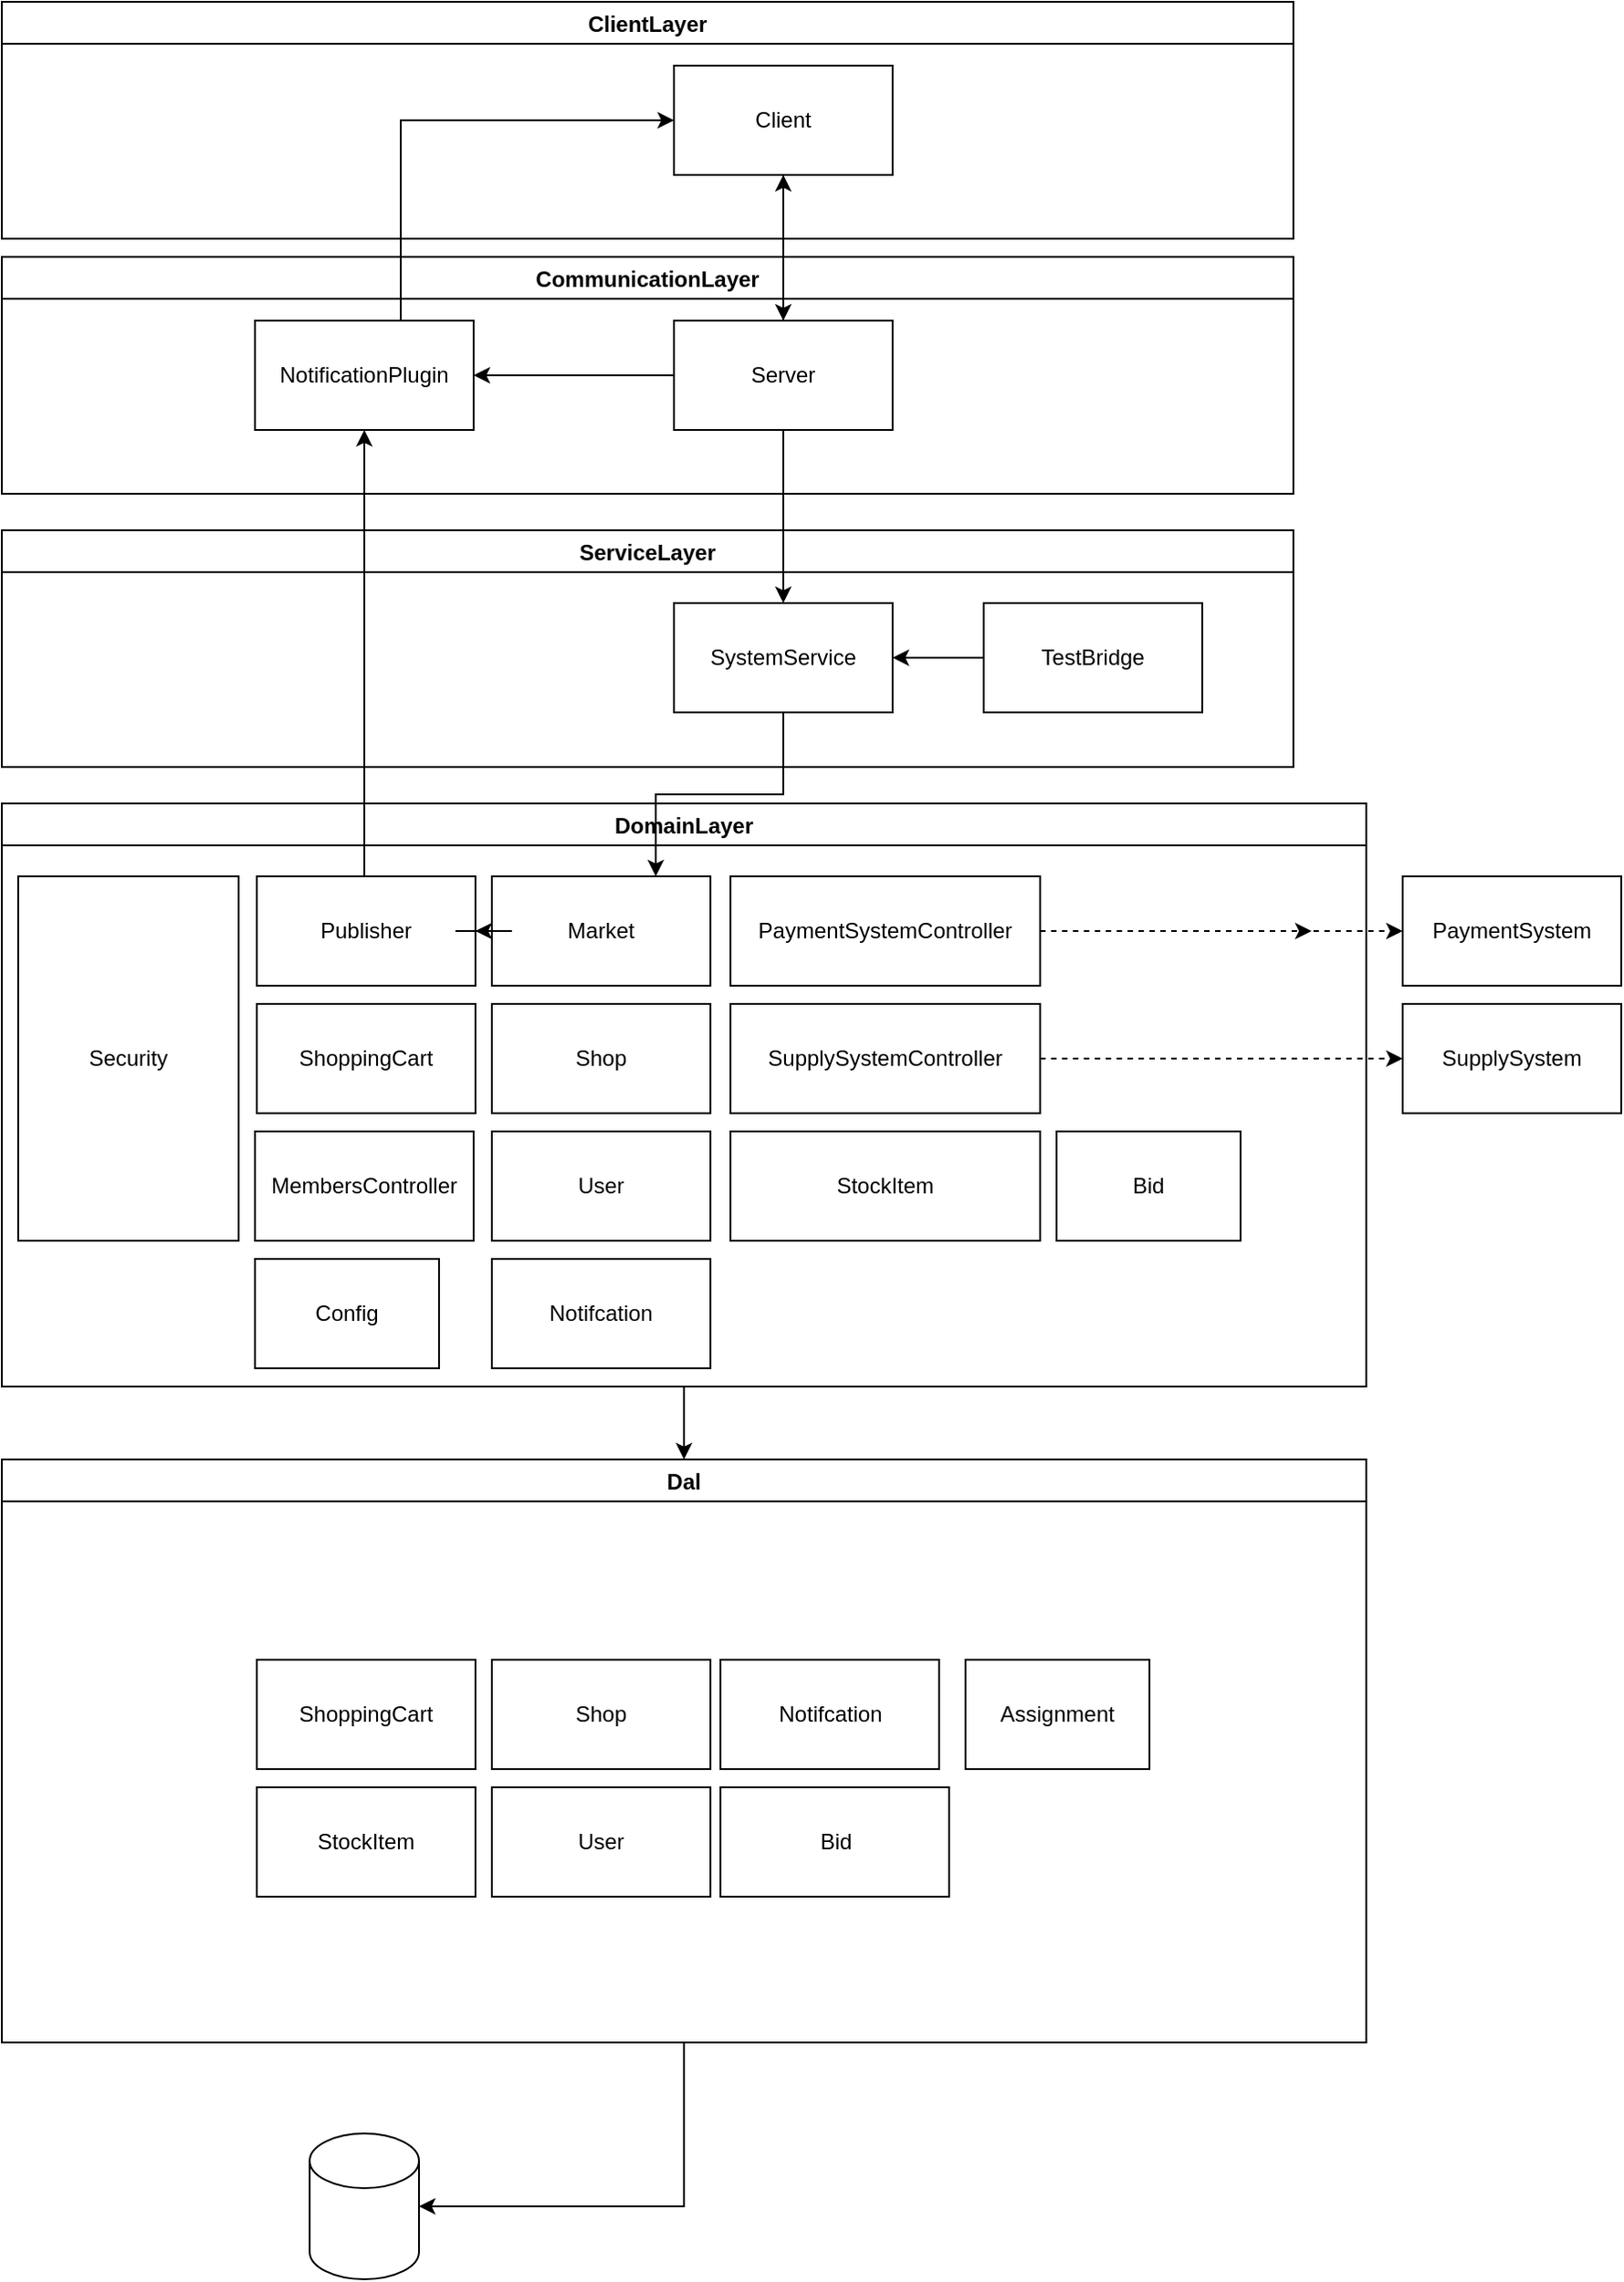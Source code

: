 <mxfile version="20.0.3" type="device"><diagram id="XcT7lN81mdoubmjaXzaU" name="Page-1"><mxGraphModel dx="1422" dy="825" grid="1" gridSize="10" guides="1" tooltips="1" connect="1" arrows="1" fold="1" page="1" pageScale="1" pageWidth="850" pageHeight="1100" math="0" shadow="0"><root><mxCell id="0"/><mxCell id="1" parent="0"/><mxCell id="7iDHC6POJdI7380oDwvH-117" value="PaymentSystem" style="rounded=0;whiteSpace=wrap;html=1;" parent="1" vertex="1"><mxGeometry x="780" y="1300" width="120" height="60" as="geometry"/></mxCell><mxCell id="7iDHC6POJdI7380oDwvH-118" value="SupplySystem&lt;br&gt;" style="rounded=0;whiteSpace=wrap;html=1;" parent="1" vertex="1"><mxGeometry x="780" y="1370" width="120" height="60" as="geometry"/></mxCell><mxCell id="KZetFtsUp_U41TLR4a4e-19" style="edgeStyle=orthogonalEdgeStyle;rounded=0;orthogonalLoop=1;jettySize=auto;html=1;" edge="1" parent="1" source="cg7PIX_uCl8g-45-mWHV-1" target="KZetFtsUp_U41TLR4a4e-3"><mxGeometry relative="1" as="geometry"/></mxCell><mxCell id="cg7PIX_uCl8g-45-mWHV-1" value="DomainLayer" style="swimlane;" parent="1" vertex="1"><mxGeometry x="11" y="1260" width="749" height="320" as="geometry"/></mxCell><mxCell id="7iDHC6POJdI7380oDwvH-85" value="Market" style="rounded=0;whiteSpace=wrap;html=1;" parent="cg7PIX_uCl8g-45-mWHV-1" vertex="1"><mxGeometry x="269" y="40" width="120" height="60" as="geometry"/></mxCell><mxCell id="7iDHC6POJdI7380oDwvH-160" value="ShoppingCart" style="rounded=0;whiteSpace=wrap;html=1;" parent="cg7PIX_uCl8g-45-mWHV-1" vertex="1"><mxGeometry x="140" y="110" width="120" height="60" as="geometry"/></mxCell><mxCell id="cg7PIX_uCl8g-45-mWHV-2" value="PaymentSystemController" style="rounded=0;whiteSpace=wrap;html=1;" parent="cg7PIX_uCl8g-45-mWHV-1" vertex="1"><mxGeometry x="400" y="40" width="170" height="60" as="geometry"/></mxCell><mxCell id="cg7PIX_uCl8g-45-mWHV-3" value="SupplySystemController" style="rounded=0;whiteSpace=wrap;html=1;" parent="cg7PIX_uCl8g-45-mWHV-1" vertex="1"><mxGeometry x="400" y="110" width="170" height="60" as="geometry"/></mxCell><mxCell id="7iDHC6POJdI7380oDwvH-101" value="StockItem" style="rounded=0;whiteSpace=wrap;html=1;" parent="cg7PIX_uCl8g-45-mWHV-1" vertex="1"><mxGeometry x="400" y="180" width="170" height="60" as="geometry"/></mxCell><mxCell id="7iDHC6POJdI7380oDwvH-96" value="Shop" style="rounded=0;whiteSpace=wrap;html=1;" parent="cg7PIX_uCl8g-45-mWHV-1" vertex="1"><mxGeometry x="269" y="110" width="120" height="60" as="geometry"/></mxCell><mxCell id="7iDHC6POJdI7380oDwvH-87" value="User" style="rounded=0;whiteSpace=wrap;html=1;" parent="cg7PIX_uCl8g-45-mWHV-1" vertex="1"><mxGeometry x="269" y="180" width="120" height="60" as="geometry"/></mxCell><mxCell id="7iDHC6POJdI7380oDwvH-197" value="MembersController" style="rounded=0;whiteSpace=wrap;html=1;" parent="cg7PIX_uCl8g-45-mWHV-1" vertex="1"><mxGeometry x="139" y="180" width="120" height="60" as="geometry"/></mxCell><mxCell id="noMl-Y1KrzKr6c-HcU-S-1" value="Security" style="rounded=0;whiteSpace=wrap;html=1;" parent="cg7PIX_uCl8g-45-mWHV-1" vertex="1"><mxGeometry x="9" y="40" width="121" height="200" as="geometry"/></mxCell><mxCell id="_8QWcooFbjHPbryjCEt1-3" value="&lt;div style=&quot;text-align: left;&quot;&gt;&lt;span style=&quot;background-color: initial;&quot;&gt;Publisher&lt;/span&gt;&lt;/div&gt;" style="rounded=0;whiteSpace=wrap;html=1;" parent="cg7PIX_uCl8g-45-mWHV-1" vertex="1"><mxGeometry x="140" y="40" width="120" height="60" as="geometry"/></mxCell><mxCell id="vCqwDK3YiMuTapqLATIc-4" style="edgeStyle=orthogonalEdgeStyle;rounded=0;orthogonalLoop=1;jettySize=auto;html=1;entryX=1;entryY=0.5;entryDx=0;entryDy=0;" parent="cg7PIX_uCl8g-45-mWHV-1" source="7iDHC6POJdI7380oDwvH-85" target="_8QWcooFbjHPbryjCEt1-3" edge="1"><mxGeometry relative="1" as="geometry"><mxPoint x="200" y="-315" as="targetPoint"/><Array as="points"/></mxGeometry></mxCell><mxCell id="KZetFtsUp_U41TLR4a4e-1" value="Bid" style="rounded=0;whiteSpace=wrap;html=1;" vertex="1" parent="cg7PIX_uCl8g-45-mWHV-1"><mxGeometry x="579" y="180" width="101" height="60" as="geometry"/></mxCell><mxCell id="KZetFtsUp_U41TLR4a4e-16" value="Notifcation" style="rounded=0;whiteSpace=wrap;html=1;" vertex="1" parent="cg7PIX_uCl8g-45-mWHV-1"><mxGeometry x="269" y="250" width="120" height="60" as="geometry"/></mxCell><mxCell id="cg7PIX_uCl8g-45-mWHV-5" style="edgeStyle=orthogonalEdgeStyle;rounded=0;orthogonalLoop=1;jettySize=auto;html=1;entryX=0;entryY=0.5;entryDx=0;entryDy=0;dashed=1;" parent="1" source="cg7PIX_uCl8g-45-mWHV-2" target="7iDHC6POJdI7380oDwvH-117" edge="1"><mxGeometry relative="1" as="geometry"/></mxCell><mxCell id="cg7PIX_uCl8g-45-mWHV-6" style="edgeStyle=orthogonalEdgeStyle;rounded=0;orthogonalLoop=1;jettySize=auto;html=1;dashed=1;" parent="1" source="cg7PIX_uCl8g-45-mWHV-3" target="7iDHC6POJdI7380oDwvH-118" edge="1"><mxGeometry relative="1" as="geometry"/></mxCell><mxCell id="4rClhF2mWITVHU427Ybw-1" value="ServiceLayer" style="swimlane;" parent="1" vertex="1"><mxGeometry x="11" y="1110" width="709" height="130" as="geometry"/></mxCell><mxCell id="vCqwDK3YiMuTapqLATIc-5" style="edgeStyle=orthogonalEdgeStyle;rounded=0;orthogonalLoop=1;jettySize=auto;html=1;" parent="4rClhF2mWITVHU427Ybw-1" source="noMl-Y1KrzKr6c-HcU-S-4" target="kuMdamNktChu16WEzU_n-12" edge="1"><mxGeometry relative="1" as="geometry"/></mxCell><mxCell id="noMl-Y1KrzKr6c-HcU-S-4" value="TestBridge" style="rounded=0;whiteSpace=wrap;html=1;" parent="4rClhF2mWITVHU427Ybw-1" vertex="1"><mxGeometry x="539" y="40" width="120" height="60" as="geometry"/></mxCell><mxCell id="kuMdamNktChu16WEzU_n-12" value="SystemService" style="rounded=0;whiteSpace=wrap;html=1;" parent="4rClhF2mWITVHU427Ybw-1" vertex="1"><mxGeometry x="369" y="40" width="120" height="60" as="geometry"/></mxCell><mxCell id="noMl-Y1KrzKr6c-HcU-S-6" value="PaymentSystemController" style="rounded=0;whiteSpace=wrap;html=1;" parent="1" vertex="1"><mxGeometry x="411" y="1300" width="170" height="60" as="geometry"/></mxCell><mxCell id="noMl-Y1KrzKr6c-HcU-S-7" style="edgeStyle=orthogonalEdgeStyle;rounded=0;orthogonalLoop=1;jettySize=auto;html=1;entryX=0;entryY=0.5;entryDx=0;entryDy=0;dashed=1;" parent="1" source="noMl-Y1KrzKr6c-HcU-S-6" edge="1"><mxGeometry relative="1" as="geometry"><mxPoint x="730" y="1330" as="targetPoint"/></mxGeometry></mxCell><mxCell id="kuMdamNktChu16WEzU_n-13" style="edgeStyle=orthogonalEdgeStyle;rounded=0;orthogonalLoop=1;jettySize=auto;html=1;entryX=0.75;entryY=0;entryDx=0;entryDy=0;" parent="1" source="kuMdamNktChu16WEzU_n-12" target="7iDHC6POJdI7380oDwvH-85" edge="1"><mxGeometry relative="1" as="geometry"/></mxCell><mxCell id="kuMdamNktChu16WEzU_n-18" value="ClientLayer" style="swimlane;startSize=23;" parent="1" vertex="1"><mxGeometry x="11" y="820" width="709" height="130" as="geometry"/></mxCell><mxCell id="kuMdamNktChu16WEzU_n-19" value="Client" style="rounded=0;whiteSpace=wrap;html=1;" parent="kuMdamNktChu16WEzU_n-18" vertex="1"><mxGeometry x="369" y="35" width="120" height="60" as="geometry"/></mxCell><mxCell id="_8QWcooFbjHPbryjCEt1-1" value="CommunicationLayer" style="swimlane;startSize=23;" parent="1" vertex="1"><mxGeometry x="11" y="960" width="709" height="130" as="geometry"/></mxCell><mxCell id="_8QWcooFbjHPbryjCEt1-2" value="Server" style="rounded=0;whiteSpace=wrap;html=1;" parent="_8QWcooFbjHPbryjCEt1-1" vertex="1"><mxGeometry x="369" y="35" width="120" height="60" as="geometry"/></mxCell><mxCell id="_8QWcooFbjHPbryjCEt1-8" value="&lt;span style=&quot;text-align: left&quot;&gt;NotificationPlugin&lt;/span&gt;" style="rounded=0;whiteSpace=wrap;html=1;" parent="_8QWcooFbjHPbryjCEt1-1" vertex="1"><mxGeometry x="139" y="35" width="120" height="60" as="geometry"/></mxCell><mxCell id="_8QWcooFbjHPbryjCEt1-13" style="edgeStyle=orthogonalEdgeStyle;rounded=0;orthogonalLoop=1;jettySize=auto;html=1;entryX=1;entryY=0.5;entryDx=0;entryDy=0;" parent="_8QWcooFbjHPbryjCEt1-1" source="_8QWcooFbjHPbryjCEt1-2" target="_8QWcooFbjHPbryjCEt1-8" edge="1"><mxGeometry relative="1" as="geometry"/></mxCell><mxCell id="_8QWcooFbjHPbryjCEt1-5" style="edgeStyle=orthogonalEdgeStyle;rounded=0;orthogonalLoop=1;jettySize=auto;html=1;entryX=0.5;entryY=0;entryDx=0;entryDy=0;" parent="1" source="kuMdamNktChu16WEzU_n-19" target="_8QWcooFbjHPbryjCEt1-2" edge="1"><mxGeometry relative="1" as="geometry"/></mxCell><mxCell id="_8QWcooFbjHPbryjCEt1-6" style="edgeStyle=orthogonalEdgeStyle;rounded=0;orthogonalLoop=1;jettySize=auto;html=1;entryX=0.5;entryY=1;entryDx=0;entryDy=0;" parent="1" source="_8QWcooFbjHPbryjCEt1-2" target="kuMdamNktChu16WEzU_n-19" edge="1"><mxGeometry relative="1" as="geometry"/></mxCell><mxCell id="_8QWcooFbjHPbryjCEt1-7" style="edgeStyle=orthogonalEdgeStyle;rounded=0;orthogonalLoop=1;jettySize=auto;html=1;entryX=0.5;entryY=0;entryDx=0;entryDy=0;" parent="1" source="_8QWcooFbjHPbryjCEt1-2" target="kuMdamNktChu16WEzU_n-12" edge="1"><mxGeometry relative="1" as="geometry"/></mxCell><mxCell id="_8QWcooFbjHPbryjCEt1-12" style="edgeStyle=orthogonalEdgeStyle;rounded=0;orthogonalLoop=1;jettySize=auto;html=1;entryX=0.5;entryY=1;entryDx=0;entryDy=0;" parent="1" source="_8QWcooFbjHPbryjCEt1-3" target="_8QWcooFbjHPbryjCEt1-8" edge="1"><mxGeometry relative="1" as="geometry"><Array as="points"><mxPoint x="210" y="1200"/><mxPoint x="210" y="1200"/></Array></mxGeometry></mxCell><mxCell id="KZetFtsUp_U41TLR4a4e-2" value="Config" style="rounded=0;whiteSpace=wrap;html=1;" vertex="1" parent="1"><mxGeometry x="150" y="1510" width="101" height="60" as="geometry"/></mxCell><mxCell id="KZetFtsUp_U41TLR4a4e-21" style="edgeStyle=orthogonalEdgeStyle;rounded=0;orthogonalLoop=1;jettySize=auto;html=1;" edge="1" parent="1" source="KZetFtsUp_U41TLR4a4e-3" target="KZetFtsUp_U41TLR4a4e-22"><mxGeometry relative="1" as="geometry"><mxPoint x="351" y="1970" as="targetPoint"/><Array as="points"><mxPoint x="386" y="2030"/></Array></mxGeometry></mxCell><mxCell id="KZetFtsUp_U41TLR4a4e-3" value="Dal" style="swimlane;" vertex="1" parent="1"><mxGeometry x="11" y="1620" width="749" height="320" as="geometry"/></mxCell><mxCell id="KZetFtsUp_U41TLR4a4e-5" value="ShoppingCart" style="rounded=0;whiteSpace=wrap;html=1;" vertex="1" parent="KZetFtsUp_U41TLR4a4e-3"><mxGeometry x="140" y="110" width="120" height="60" as="geometry"/></mxCell><mxCell id="KZetFtsUp_U41TLR4a4e-8" value="StockItem" style="rounded=0;whiteSpace=wrap;html=1;" vertex="1" parent="KZetFtsUp_U41TLR4a4e-3"><mxGeometry x="140" y="180" width="120" height="60" as="geometry"/></mxCell><mxCell id="KZetFtsUp_U41TLR4a4e-9" value="Shop" style="rounded=0;whiteSpace=wrap;html=1;" vertex="1" parent="KZetFtsUp_U41TLR4a4e-3"><mxGeometry x="269" y="110" width="120" height="60" as="geometry"/></mxCell><mxCell id="KZetFtsUp_U41TLR4a4e-10" value="User" style="rounded=0;whiteSpace=wrap;html=1;" vertex="1" parent="KZetFtsUp_U41TLR4a4e-3"><mxGeometry x="269" y="180" width="120" height="60" as="geometry"/></mxCell><mxCell id="KZetFtsUp_U41TLR4a4e-15" value="Bid" style="rounded=0;whiteSpace=wrap;html=1;" vertex="1" parent="KZetFtsUp_U41TLR4a4e-3"><mxGeometry x="394.5" y="180" width="125.5" height="60" as="geometry"/></mxCell><mxCell id="KZetFtsUp_U41TLR4a4e-17" value="Notifcation" style="rounded=0;whiteSpace=wrap;html=1;" vertex="1" parent="KZetFtsUp_U41TLR4a4e-3"><mxGeometry x="394.5" y="110" width="120" height="60" as="geometry"/></mxCell><mxCell id="KZetFtsUp_U41TLR4a4e-18" value="Assignment" style="rounded=0;whiteSpace=wrap;html=1;" vertex="1" parent="KZetFtsUp_U41TLR4a4e-3"><mxGeometry x="529" y="110" width="101" height="60" as="geometry"/></mxCell><mxCell id="KZetFtsUp_U41TLR4a4e-22" value="" style="shape=cylinder3;whiteSpace=wrap;html=1;boundedLbl=1;backgroundOutline=1;size=15;" vertex="1" parent="1"><mxGeometry x="180" y="1990" width="60" height="80" as="geometry"/></mxCell><mxCell id="KZetFtsUp_U41TLR4a4e-23" style="edgeStyle=orthogonalEdgeStyle;rounded=0;orthogonalLoop=1;jettySize=auto;html=1;entryX=0;entryY=0.5;entryDx=0;entryDy=0;" edge="1" parent="1" source="_8QWcooFbjHPbryjCEt1-8" target="kuMdamNktChu16WEzU_n-19"><mxGeometry relative="1" as="geometry"><Array as="points"><mxPoint x="230" y="885"/></Array></mxGeometry></mxCell></root></mxGraphModel></diagram></mxfile>